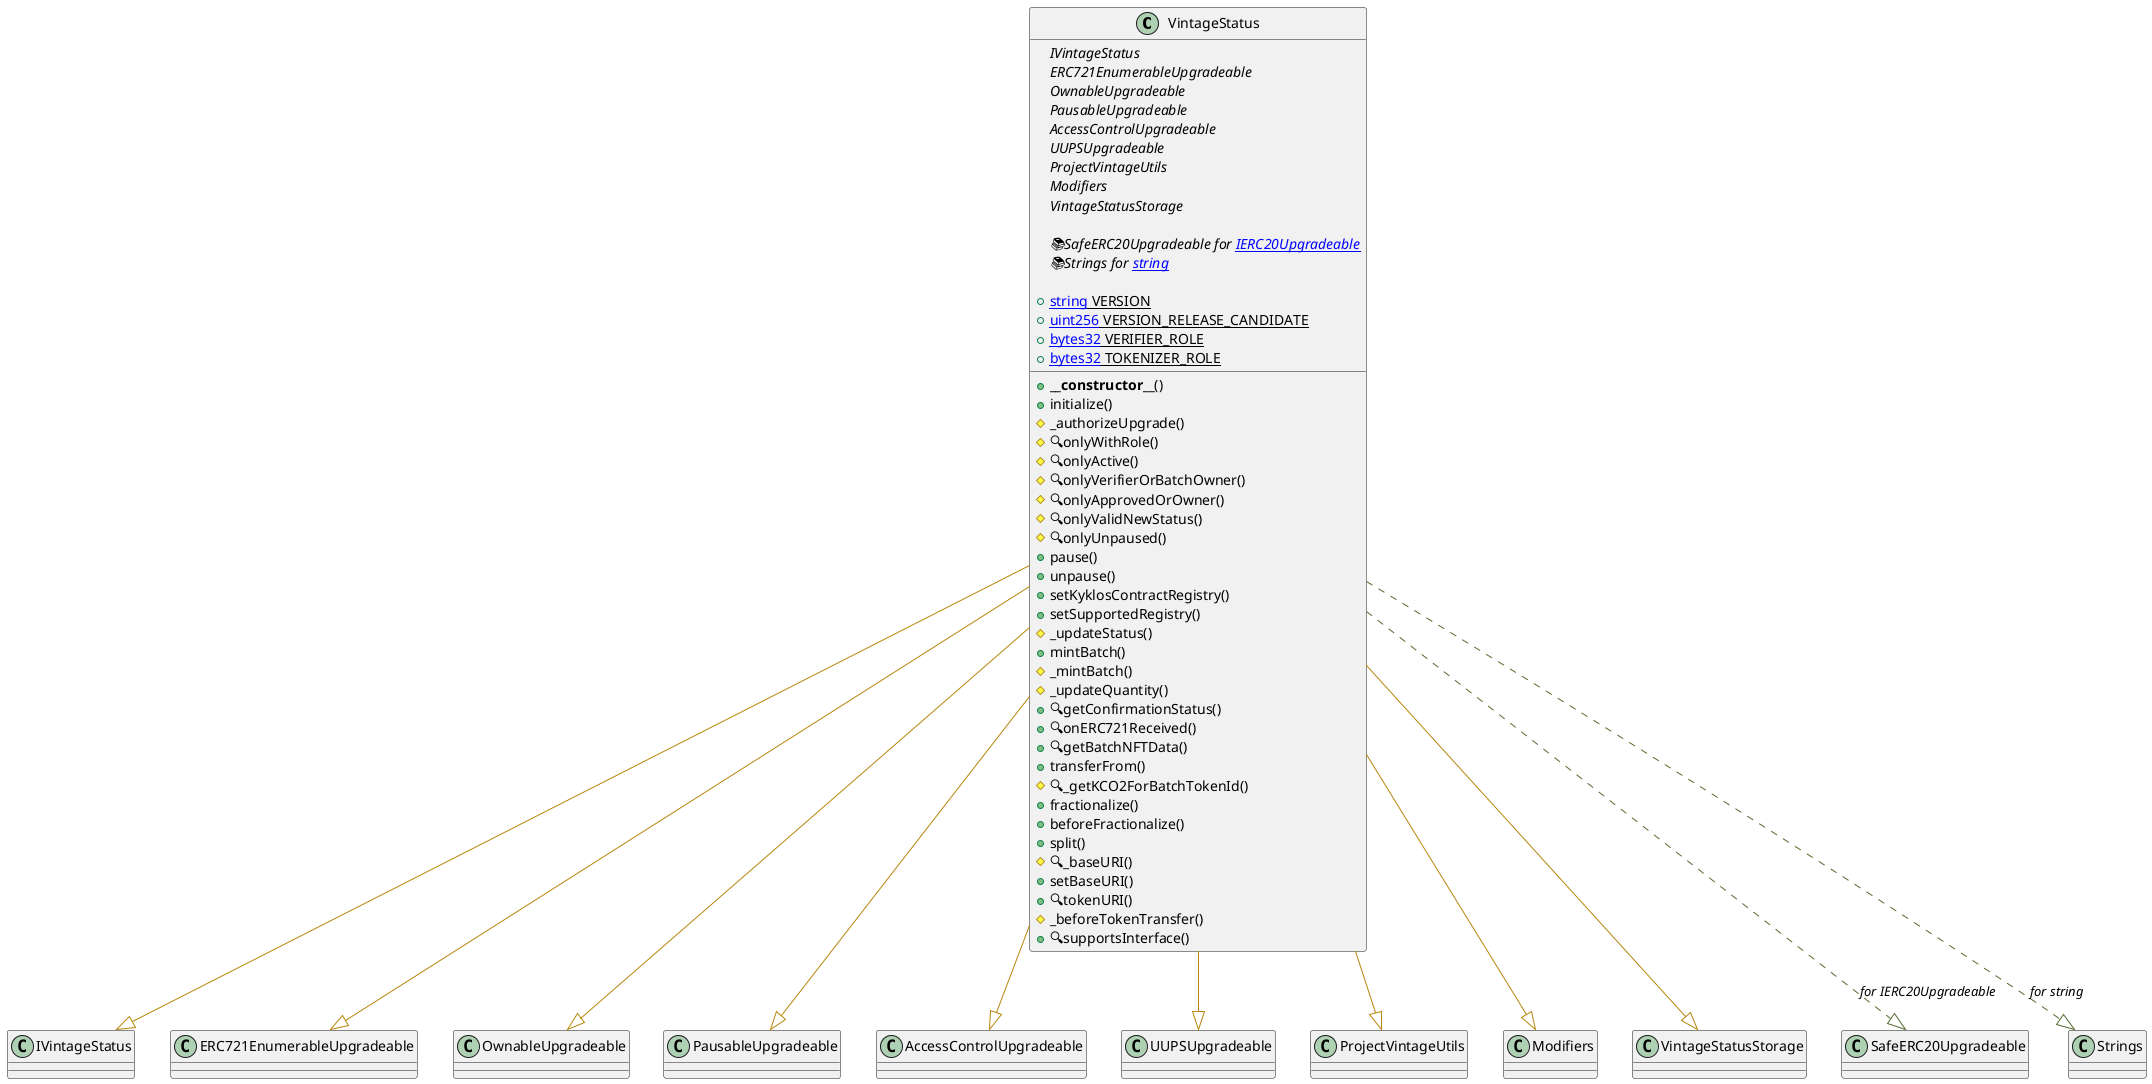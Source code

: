 @startuml
' -- generated by: https://marketplace.visualstudio.com/items?itemName=tintinweb.solidity-visual-auditor
'
' -- for auto-render install: https://marketplace.visualstudio.com/items?itemName=jebbs.plantuml
' -- options --



' -- classes --


class VintageStatus {
    ' -- inheritance --
	{abstract}IVintageStatus
	{abstract}ERC721EnumerableUpgradeable
	{abstract}OwnableUpgradeable
	{abstract}PausableUpgradeable
	{abstract}AccessControlUpgradeable
	{abstract}UUPSUpgradeable
	{abstract}ProjectVintageUtils
	{abstract}Modifiers
	{abstract}VintageStatusStorage

    ' -- usingFor --
	{abstract}📚SafeERC20Upgradeable for [[IERC20Upgradeable]]
	{abstract}📚Strings for [[string]]

    ' -- vars --
	+{static}[[string]] VERSION
	+{static}[[uint256]] VERSION_RELEASE_CANDIDATE
	+{static}[[bytes32]] VERIFIER_ROLE
	+{static}[[bytes32]] TOKENIZER_ROLE

    ' -- methods --
	+**__constructor__**()
	+initialize()
	#_authorizeUpgrade()
	#🔍onlyWithRole()
	#🔍onlyActive()
	#🔍onlyVerifierOrBatchOwner()
	#🔍onlyApprovedOrOwner()
	#🔍onlyValidNewStatus()
	#🔍onlyUnpaused()
	+pause()
	+unpause()
	+setKyklosContractRegistry()
	+setSupportedRegistry()
	#_updateStatus()
	+mintBatch()
	#_mintBatch()
	#_updateQuantity()
	+🔍getConfirmationStatus()
	+🔍onERC721Received()
	+🔍getBatchNFTData()
	+transferFrom()
	#🔍_getKCO2ForBatchTokenId()
	+fractionalize()
	+beforeFractionalize()
	+split()
	#🔍_baseURI()
	+setBaseURI()
	+🔍tokenURI()
	#_beforeTokenTransfer()
	+🔍supportsInterface()

}
' -- inheritance / usingFor --
VintageStatus --[#DarkGoldenRod]|> IVintageStatus
VintageStatus --[#DarkGoldenRod]|> ERC721EnumerableUpgradeable
VintageStatus --[#DarkGoldenRod]|> OwnableUpgradeable
VintageStatus --[#DarkGoldenRod]|> PausableUpgradeable
VintageStatus --[#DarkGoldenRod]|> AccessControlUpgradeable
VintageStatus --[#DarkGoldenRod]|> UUPSUpgradeable
VintageStatus --[#DarkGoldenRod]|> ProjectVintageUtils
VintageStatus --[#DarkGoldenRod]|> Modifiers
VintageStatus --[#DarkGoldenRod]|> VintageStatusStorage
VintageStatus ..[#DarkOliveGreen]|> SafeERC20Upgradeable : //for IERC20Upgradeable//
VintageStatus ..[#DarkOliveGreen]|> Strings : //for string//

@enduml